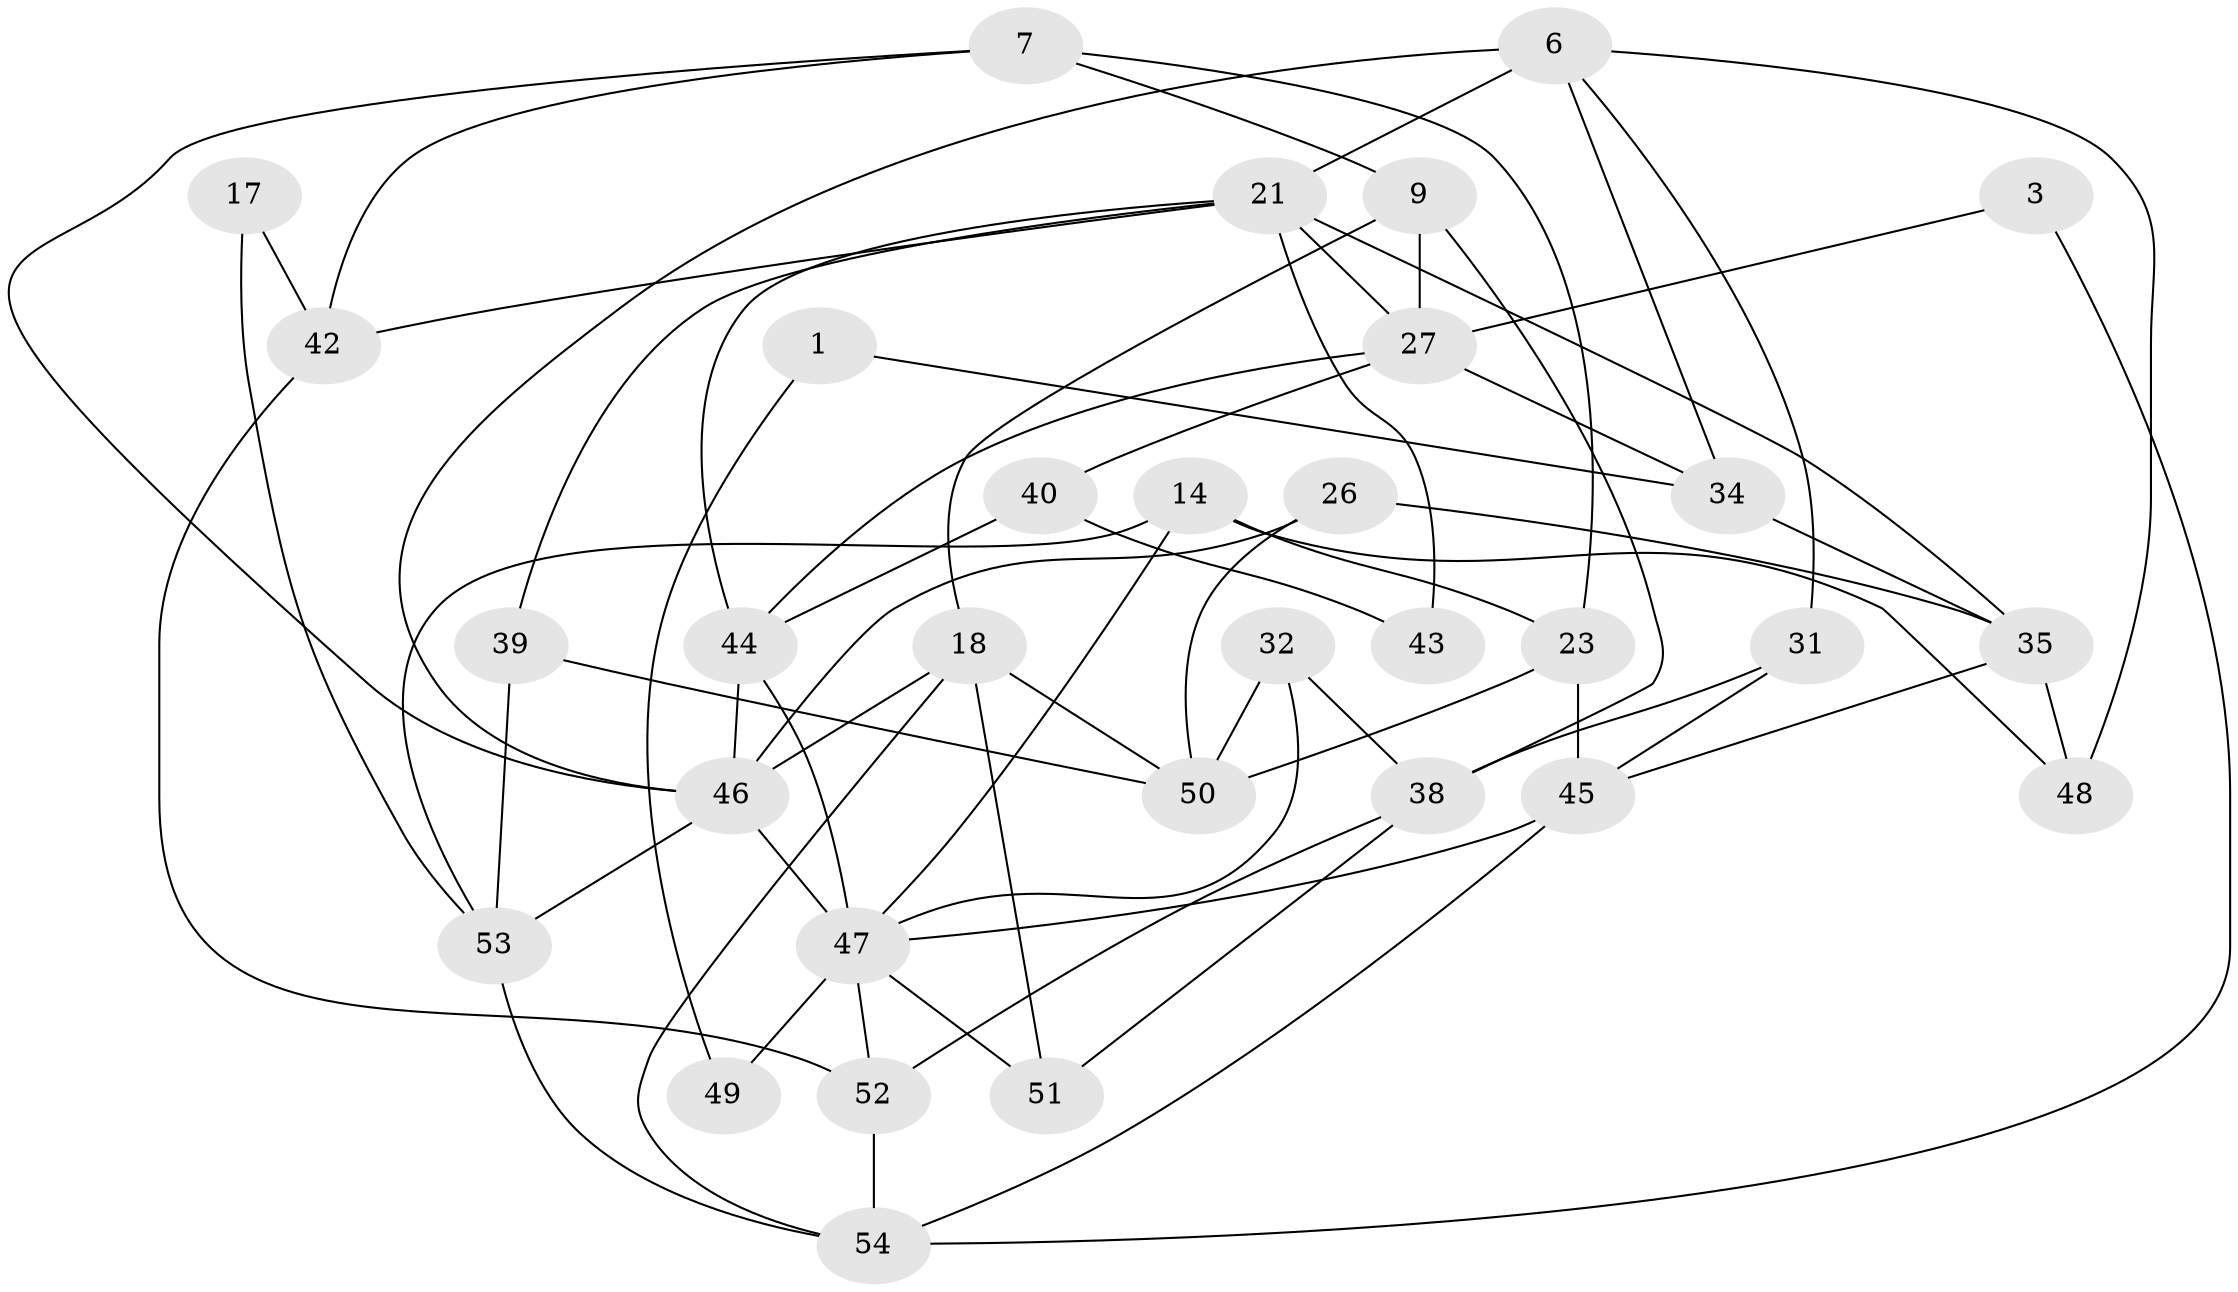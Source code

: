 // original degree distribution, {2: 0.1111111111111111, 3: 0.35185185185185186, 4: 0.2037037037037037, 7: 0.05555555555555555, 5: 0.14814814814814814, 6: 0.12962962962962962}
// Generated by graph-tools (version 1.1) at 2025/52/03/04/25 21:52:13]
// undirected, 32 vertices, 66 edges
graph export_dot {
graph [start="1"]
  node [color=gray90,style=filled];
  1;
  3;
  6 [super="+2"];
  7;
  9;
  14 [super="+5"];
  17;
  18 [super="+8"];
  21 [super="+19"];
  23;
  26;
  27 [super="+13"];
  31 [super="+12"];
  32;
  34 [super="+29"];
  35 [super="+20"];
  38 [super="+4"];
  39;
  40 [super="+33"];
  42 [super="+10"];
  43;
  44 [super="+28+15"];
  45;
  46 [super="+30+37"];
  47 [super="+41+25"];
  48;
  49;
  50 [super="+22"];
  51;
  52 [super="+16"];
  53 [super="+36"];
  54;
  1 -- 49;
  1 -- 34;
  3 -- 27;
  3 -- 54;
  6 -- 48 [weight=2];
  6 -- 21 [weight=3];
  6 -- 31;
  6 -- 34;
  6 -- 46;
  7 -- 9;
  7 -- 23;
  7 -- 42;
  7 -- 46;
  9 -- 38;
  9 -- 27 [weight=2];
  9 -- 18;
  14 -- 23 [weight=2];
  14 -- 48;
  14 -- 53 [weight=2];
  14 -- 47;
  17 -- 42;
  17 -- 53;
  18 -- 54;
  18 -- 46 [weight=2];
  18 -- 51;
  18 -- 50;
  21 -- 35 [weight=2];
  21 -- 39;
  21 -- 27;
  21 -- 42 [weight=2];
  21 -- 43;
  21 -- 44;
  23 -- 45;
  23 -- 50;
  26 -- 35;
  26 -- 46;
  26 -- 50;
  27 -- 34 [weight=2];
  27 -- 40 [weight=3];
  27 -- 44;
  31 -- 38;
  31 -- 45;
  32 -- 50;
  32 -- 38;
  32 -- 47;
  34 -- 35;
  35 -- 48;
  35 -- 45;
  38 -- 52;
  38 -- 51;
  39 -- 50;
  39 -- 53;
  40 -- 43;
  40 -- 44;
  42 -- 52;
  44 -- 46;
  44 -- 47;
  45 -- 54;
  45 -- 47;
  46 -- 53 [weight=2];
  46 -- 47;
  47 -- 49 [weight=2];
  47 -- 51;
  47 -- 52 [weight=4];
  52 -- 54 [weight=2];
  53 -- 54;
}
